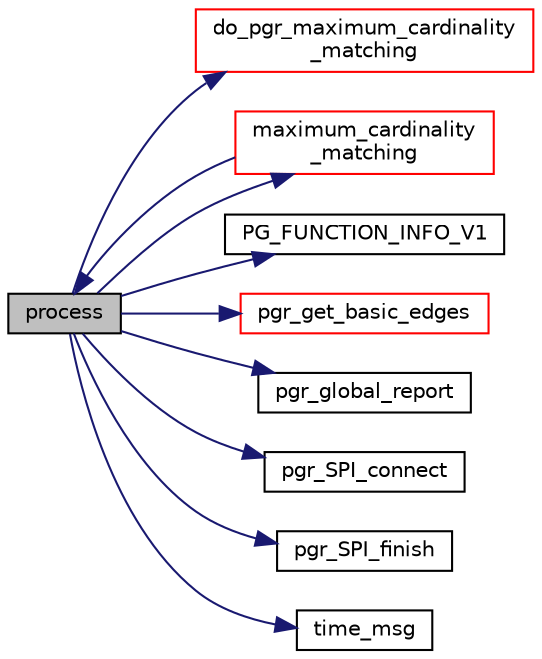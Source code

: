 digraph "process"
{
  edge [fontname="Helvetica",fontsize="10",labelfontname="Helvetica",labelfontsize="10"];
  node [fontname="Helvetica",fontsize="10",shape=record];
  rankdir="LR";
  Node1 [label="process",height=0.2,width=0.4,color="black", fillcolor="grey75", style="filled", fontcolor="black"];
  Node1 -> Node2 [color="midnightblue",fontsize="10",style="solid",fontname="Helvetica"];
  Node2 [label="do_pgr_maximum_cardinality\l_matching",height=0.2,width=0.4,color="red", fillcolor="white", style="filled",URL="$maximum__cardinality__matching__driver_8cpp.html#ae79ee0d7d782af732538f8fe6b5d4518"];
  Node1 -> Node3 [color="midnightblue",fontsize="10",style="solid",fontname="Helvetica"];
  Node3 [label="maximum_cardinality\l_matching",height=0.2,width=0.4,color="red", fillcolor="white", style="filled",URL="$maximum__cardinality__matching_8c.html#abecab1857778932b653593abda4dde28"];
  Node3 -> Node1 [color="midnightblue",fontsize="10",style="solid",fontname="Helvetica"];
  Node1 -> Node4 [color="midnightblue",fontsize="10",style="solid",fontname="Helvetica"];
  Node4 [label="PG_FUNCTION_INFO_V1",height=0.2,width=0.4,color="black", fillcolor="white", style="filled",URL="$maximum__cardinality__matching_8c.html#a7e252642be9b64d1418e7312bb5507db"];
  Node1 -> Node5 [color="midnightblue",fontsize="10",style="solid",fontname="Helvetica"];
  Node5 [label="pgr_get_basic_edges",height=0.2,width=0.4,color="red", fillcolor="white", style="filled",URL="$edges__input_8c.html#a2185351317b6bfab35d0d6f971b98676",tooltip="read basic edges "];
  Node1 -> Node6 [color="midnightblue",fontsize="10",style="solid",fontname="Helvetica"];
  Node6 [label="pgr_global_report",height=0.2,width=0.4,color="black", fillcolor="white", style="filled",URL="$e__report_8c.html#aa7833fe4baf65aa901e1129575e7deb2",tooltip="notice & error "];
  Node1 -> Node7 [color="midnightblue",fontsize="10",style="solid",fontname="Helvetica"];
  Node7 [label="pgr_SPI_connect",height=0.2,width=0.4,color="black", fillcolor="white", style="filled",URL="$postgres__connection_8c.html#aef5deb780b1cf78c56b1794ab826ac64"];
  Node1 -> Node8 [color="midnightblue",fontsize="10",style="solid",fontname="Helvetica"];
  Node8 [label="pgr_SPI_finish",height=0.2,width=0.4,color="black", fillcolor="white", style="filled",URL="$postgres__connection_8c.html#ae36e7862564b5e72c25c9e26ae8e355f"];
  Node1 -> Node9 [color="midnightblue",fontsize="10",style="solid",fontname="Helvetica"];
  Node9 [label="time_msg",height=0.2,width=0.4,color="black", fillcolor="white", style="filled",URL="$time__msg_8c.html#a989d9723eb6d9be4cbf1214136286dbe"];
}
